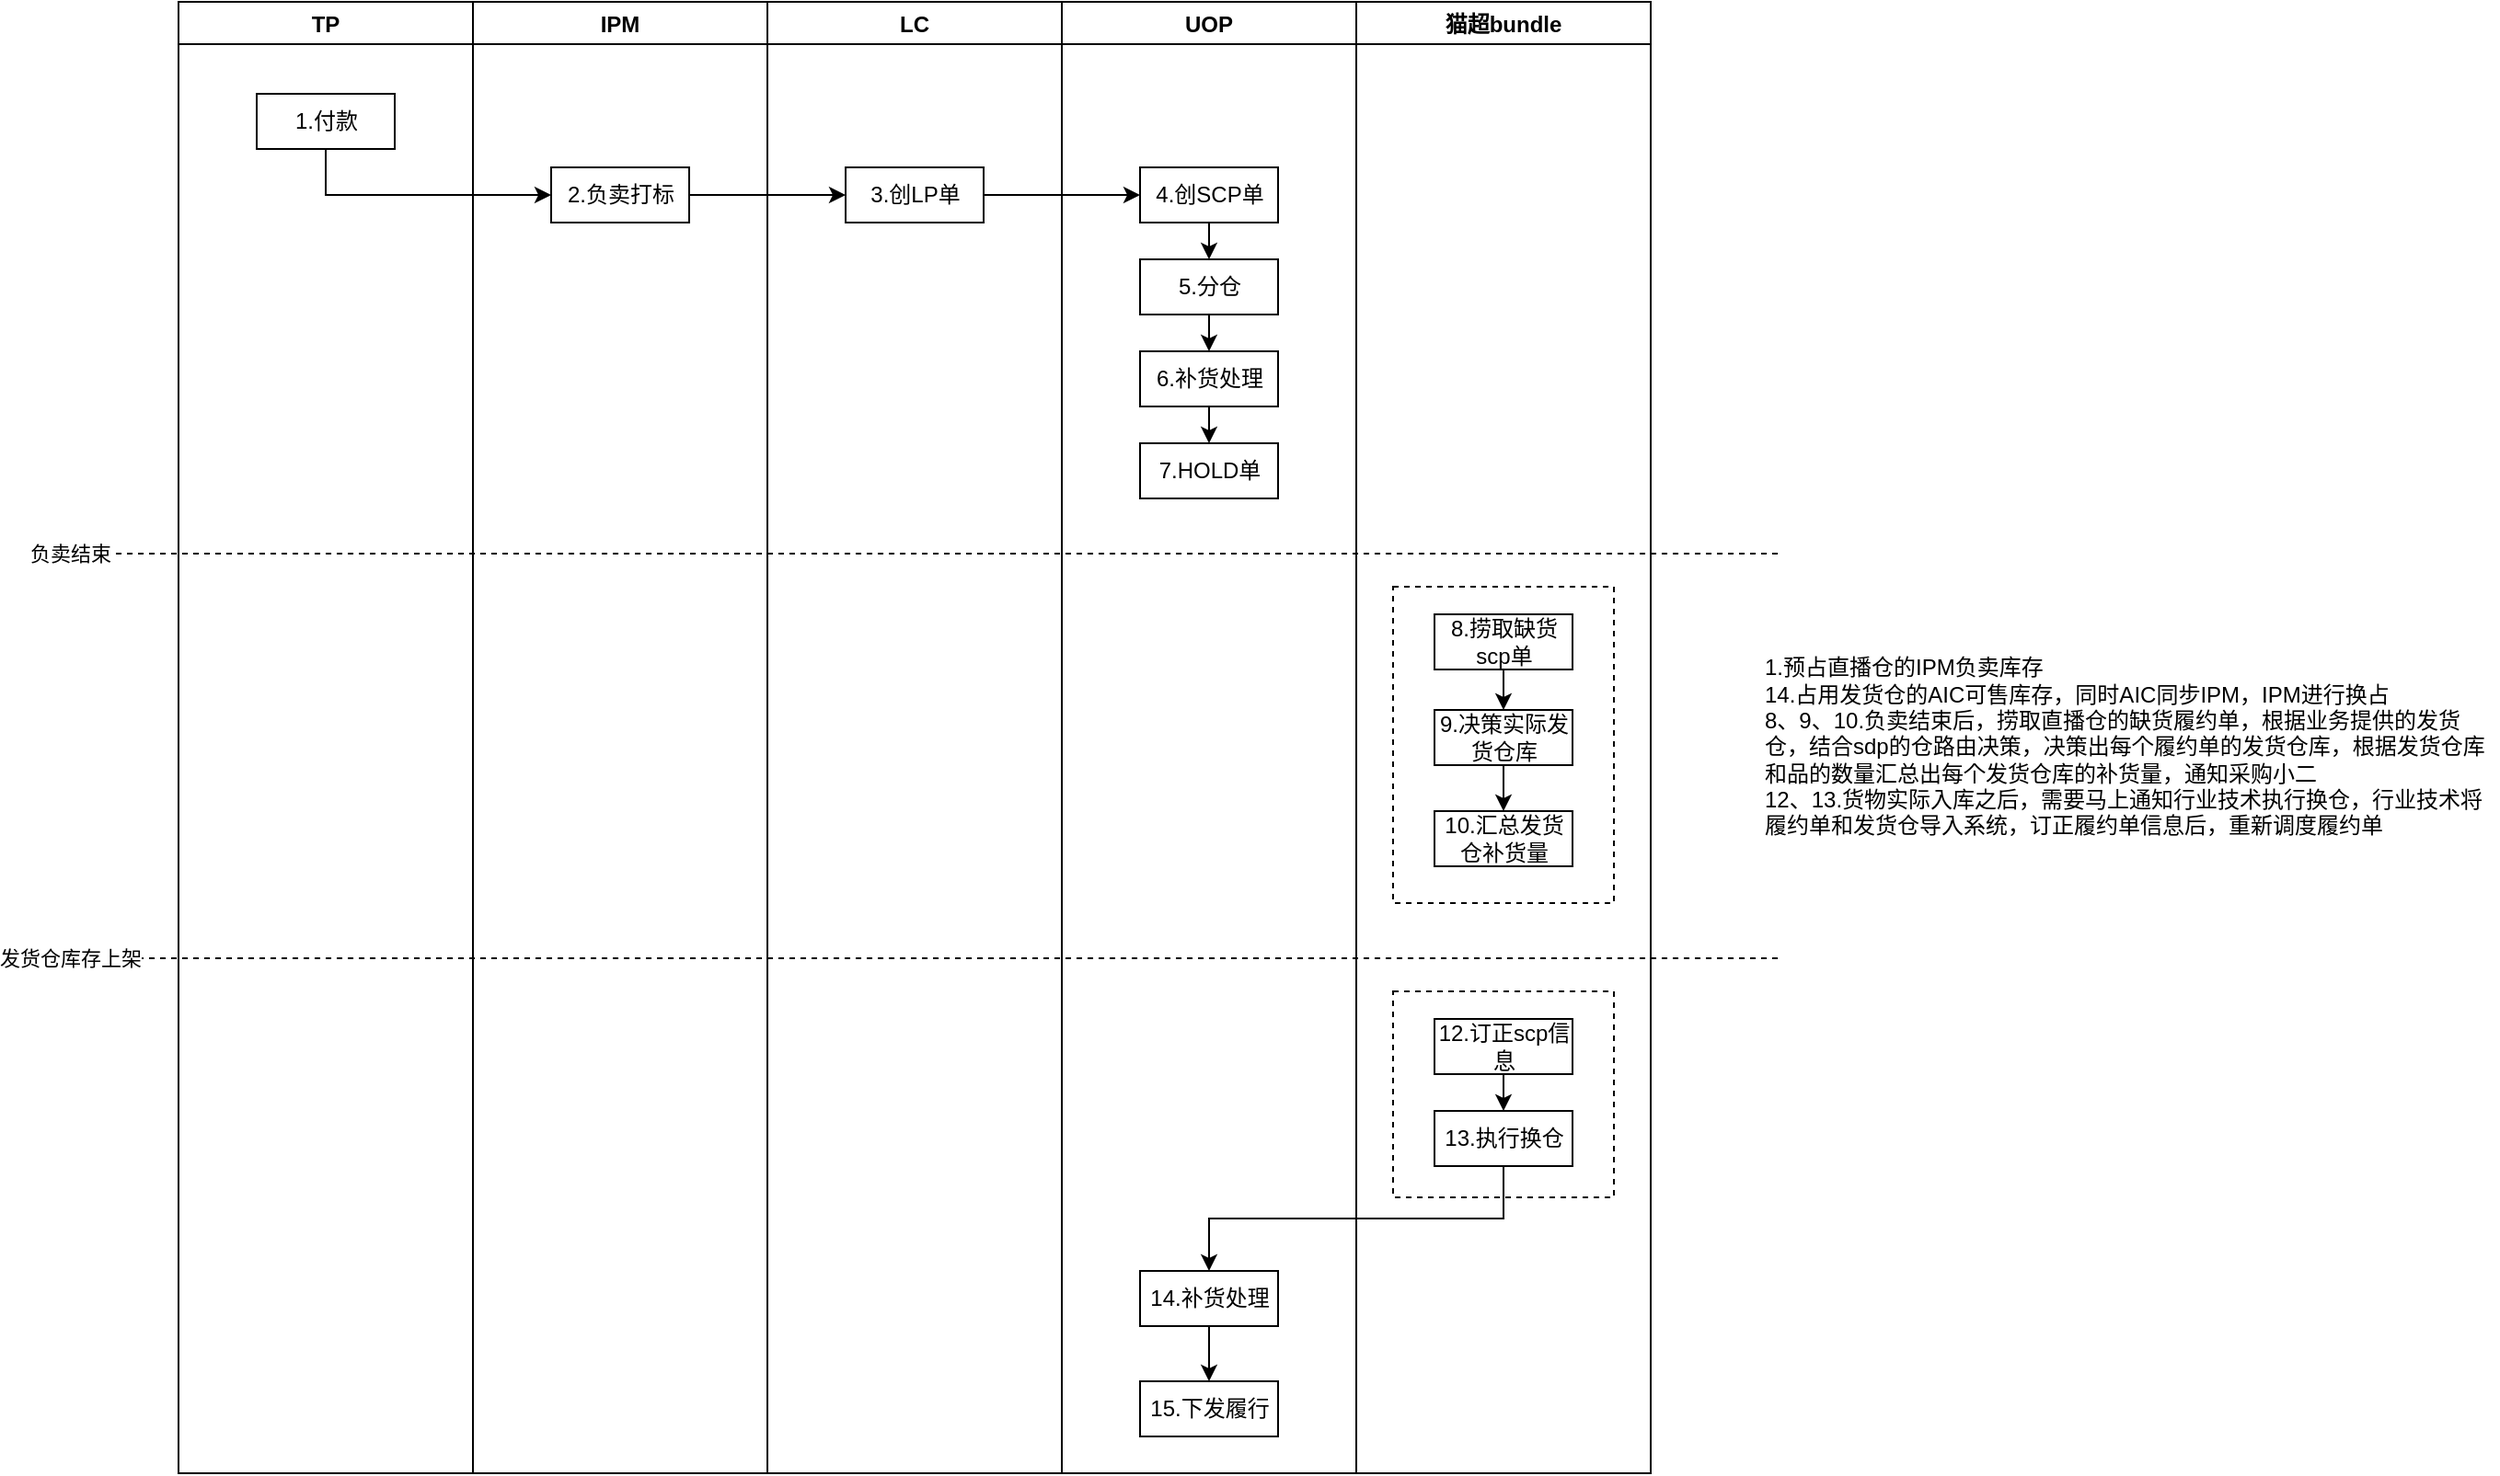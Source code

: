 <mxfile version="16.5.6" type="github">
  <diagram name="Page-1" id="e7e014a7-5840-1c2e-5031-d8a46d1fe8dd">
    <mxGraphModel dx="1298" dy="826" grid="1" gridSize="10" guides="1" tooltips="1" connect="1" arrows="1" fold="1" page="1" pageScale="1" pageWidth="4681" pageHeight="3300" background="none" math="0" shadow="0">
      <root>
        <mxCell id="0" />
        <mxCell id="1" parent="0" />
        <mxCell id="KgOzRK0zYqrNxTZlivyG-42" value="TP" style="swimlane;" vertex="1" parent="1">
          <mxGeometry x="110" y="140" width="160" height="800" as="geometry" />
        </mxCell>
        <mxCell id="KgOzRK0zYqrNxTZlivyG-49" value="1.付款" style="rounded=0;whiteSpace=wrap;html=1;" vertex="1" parent="KgOzRK0zYqrNxTZlivyG-42">
          <mxGeometry x="42.5" y="50" width="75" height="30" as="geometry" />
        </mxCell>
        <mxCell id="KgOzRK0zYqrNxTZlivyG-97" value="" style="endArrow=none;dashed=1;html=1;rounded=0;" edge="1" parent="KgOzRK0zYqrNxTZlivyG-42">
          <mxGeometry width="50" height="50" relative="1" as="geometry">
            <mxPoint x="-70" y="520" as="sourcePoint" />
            <mxPoint x="870" y="520" as="targetPoint" />
          </mxGeometry>
        </mxCell>
        <mxCell id="KgOzRK0zYqrNxTZlivyG-98" value="发货仓库存上架" style="edgeLabel;html=1;align=center;verticalAlign=middle;resizable=0;points=[];" vertex="1" connectable="0" parent="KgOzRK0zYqrNxTZlivyG-97">
          <mxGeometry x="-0.977" relative="1" as="geometry">
            <mxPoint as="offset" />
          </mxGeometry>
        </mxCell>
        <mxCell id="KgOzRK0zYqrNxTZlivyG-45" value="IPM" style="swimlane;startSize=23;" vertex="1" parent="1">
          <mxGeometry x="270" y="140" width="160" height="800" as="geometry" />
        </mxCell>
        <mxCell id="KgOzRK0zYqrNxTZlivyG-52" value="2.负卖打标" style="rounded=0;whiteSpace=wrap;html=1;" vertex="1" parent="KgOzRK0zYqrNxTZlivyG-45">
          <mxGeometry x="42.5" y="90" width="75" height="30" as="geometry" />
        </mxCell>
        <mxCell id="KgOzRK0zYqrNxTZlivyG-46" value="LC" style="swimlane;startSize=23;" vertex="1" parent="1">
          <mxGeometry x="430" y="140" width="160" height="800" as="geometry" />
        </mxCell>
        <mxCell id="KgOzRK0zYqrNxTZlivyG-53" value="3.创LP单" style="rounded=0;whiteSpace=wrap;html=1;" vertex="1" parent="KgOzRK0zYqrNxTZlivyG-46">
          <mxGeometry x="42.5" y="90" width="75" height="30" as="geometry" />
        </mxCell>
        <mxCell id="KgOzRK0zYqrNxTZlivyG-47" value="UOP" style="swimlane;startSize=23;" vertex="1" parent="1">
          <mxGeometry x="590" y="140" width="160" height="800" as="geometry" />
        </mxCell>
        <mxCell id="KgOzRK0zYqrNxTZlivyG-63" style="edgeStyle=orthogonalEdgeStyle;rounded=0;orthogonalLoop=1;jettySize=auto;html=1;exitX=0.5;exitY=1;exitDx=0;exitDy=0;entryX=0.5;entryY=0;entryDx=0;entryDy=0;" edge="1" parent="KgOzRK0zYqrNxTZlivyG-47" source="KgOzRK0zYqrNxTZlivyG-54" target="KgOzRK0zYqrNxTZlivyG-55">
          <mxGeometry relative="1" as="geometry" />
        </mxCell>
        <mxCell id="KgOzRK0zYqrNxTZlivyG-54" value="4.创SCP单" style="rounded=0;whiteSpace=wrap;html=1;" vertex="1" parent="KgOzRK0zYqrNxTZlivyG-47">
          <mxGeometry x="42.5" y="90" width="75" height="30" as="geometry" />
        </mxCell>
        <mxCell id="KgOzRK0zYqrNxTZlivyG-64" style="edgeStyle=orthogonalEdgeStyle;rounded=0;orthogonalLoop=1;jettySize=auto;html=1;exitX=0.5;exitY=1;exitDx=0;exitDy=0;entryX=0.5;entryY=0;entryDx=0;entryDy=0;" edge="1" parent="KgOzRK0zYqrNxTZlivyG-47" source="KgOzRK0zYqrNxTZlivyG-55" target="KgOzRK0zYqrNxTZlivyG-56">
          <mxGeometry relative="1" as="geometry" />
        </mxCell>
        <mxCell id="KgOzRK0zYqrNxTZlivyG-55" value="5.分仓" style="rounded=0;whiteSpace=wrap;html=1;" vertex="1" parent="KgOzRK0zYqrNxTZlivyG-47">
          <mxGeometry x="42.5" y="140" width="75" height="30" as="geometry" />
        </mxCell>
        <mxCell id="KgOzRK0zYqrNxTZlivyG-65" style="edgeStyle=orthogonalEdgeStyle;rounded=0;orthogonalLoop=1;jettySize=auto;html=1;exitX=0.5;exitY=1;exitDx=0;exitDy=0;entryX=0.5;entryY=0;entryDx=0;entryDy=0;" edge="1" parent="KgOzRK0zYqrNxTZlivyG-47" source="KgOzRK0zYqrNxTZlivyG-56" target="KgOzRK0zYqrNxTZlivyG-57">
          <mxGeometry relative="1" as="geometry" />
        </mxCell>
        <mxCell id="KgOzRK0zYqrNxTZlivyG-56" value="6.补货处理" style="rounded=0;whiteSpace=wrap;html=1;" vertex="1" parent="KgOzRK0zYqrNxTZlivyG-47">
          <mxGeometry x="42.5" y="190" width="75" height="30" as="geometry" />
        </mxCell>
        <mxCell id="KgOzRK0zYqrNxTZlivyG-57" value="7.HOLD单" style="rounded=0;whiteSpace=wrap;html=1;" vertex="1" parent="KgOzRK0zYqrNxTZlivyG-47">
          <mxGeometry x="42.5" y="240" width="75" height="30" as="geometry" />
        </mxCell>
        <mxCell id="KgOzRK0zYqrNxTZlivyG-85" style="edgeStyle=orthogonalEdgeStyle;rounded=0;orthogonalLoop=1;jettySize=auto;html=1;exitX=0.5;exitY=1;exitDx=0;exitDy=0;entryX=0.5;entryY=0;entryDx=0;entryDy=0;" edge="1" parent="KgOzRK0zYqrNxTZlivyG-47" source="KgOzRK0zYqrNxTZlivyG-58" target="KgOzRK0zYqrNxTZlivyG-84">
          <mxGeometry relative="1" as="geometry" />
        </mxCell>
        <mxCell id="KgOzRK0zYqrNxTZlivyG-58" value="14.补货处理" style="rounded=0;whiteSpace=wrap;html=1;" vertex="1" parent="KgOzRK0zYqrNxTZlivyG-47">
          <mxGeometry x="42.5" y="690" width="75" height="30" as="geometry" />
        </mxCell>
        <mxCell id="KgOzRK0zYqrNxTZlivyG-84" value="15.下发履行" style="rounded=0;whiteSpace=wrap;html=1;" vertex="1" parent="KgOzRK0zYqrNxTZlivyG-47">
          <mxGeometry x="42.5" y="750" width="75" height="30" as="geometry" />
        </mxCell>
        <mxCell id="KgOzRK0zYqrNxTZlivyG-59" value="猫超bundle" style="swimlane;startSize=23;" vertex="1" parent="1">
          <mxGeometry x="750" y="140" width="160" height="800" as="geometry" />
        </mxCell>
        <mxCell id="KgOzRK0zYqrNxTZlivyG-93" value="" style="rounded=0;whiteSpace=wrap;html=1;dashed=1;" vertex="1" parent="KgOzRK0zYqrNxTZlivyG-59">
          <mxGeometry x="20" y="538" width="120" height="112" as="geometry" />
        </mxCell>
        <mxCell id="KgOzRK0zYqrNxTZlivyG-92" value="" style="rounded=0;whiteSpace=wrap;html=1;dashed=1;" vertex="1" parent="KgOzRK0zYqrNxTZlivyG-59">
          <mxGeometry x="20" y="318" width="120" height="172" as="geometry" />
        </mxCell>
        <mxCell id="KgOzRK0zYqrNxTZlivyG-86" style="edgeStyle=orthogonalEdgeStyle;rounded=0;orthogonalLoop=1;jettySize=auto;html=1;exitX=0.5;exitY=1;exitDx=0;exitDy=0;entryX=0.5;entryY=0;entryDx=0;entryDy=0;" edge="1" parent="KgOzRK0zYqrNxTZlivyG-59" source="KgOzRK0zYqrNxTZlivyG-66" target="KgOzRK0zYqrNxTZlivyG-79">
          <mxGeometry relative="1" as="geometry" />
        </mxCell>
        <mxCell id="KgOzRK0zYqrNxTZlivyG-66" value="8.捞取缺货scp单" style="rounded=0;whiteSpace=wrap;html=1;" vertex="1" parent="KgOzRK0zYqrNxTZlivyG-59">
          <mxGeometry x="42.5" y="333" width="75" height="30" as="geometry" />
        </mxCell>
        <mxCell id="KgOzRK0zYqrNxTZlivyG-88" style="edgeStyle=orthogonalEdgeStyle;rounded=0;orthogonalLoop=1;jettySize=auto;html=1;exitX=0.5;exitY=1;exitDx=0;exitDy=0;entryX=0.5;entryY=0;entryDx=0;entryDy=0;" edge="1" parent="KgOzRK0zYqrNxTZlivyG-59" source="KgOzRK0zYqrNxTZlivyG-67" target="KgOzRK0zYqrNxTZlivyG-82">
          <mxGeometry relative="1" as="geometry" />
        </mxCell>
        <mxCell id="KgOzRK0zYqrNxTZlivyG-67" value="12.订正scp信息" style="rounded=0;whiteSpace=wrap;html=1;" vertex="1" parent="KgOzRK0zYqrNxTZlivyG-59">
          <mxGeometry x="42.5" y="553" width="75" height="30" as="geometry" />
        </mxCell>
        <mxCell id="KgOzRK0zYqrNxTZlivyG-87" style="edgeStyle=orthogonalEdgeStyle;rounded=0;orthogonalLoop=1;jettySize=auto;html=1;exitX=0.5;exitY=1;exitDx=0;exitDy=0;entryX=0.5;entryY=0;entryDx=0;entryDy=0;" edge="1" parent="KgOzRK0zYqrNxTZlivyG-59" source="KgOzRK0zYqrNxTZlivyG-79" target="KgOzRK0zYqrNxTZlivyG-81">
          <mxGeometry relative="1" as="geometry" />
        </mxCell>
        <mxCell id="KgOzRK0zYqrNxTZlivyG-79" value="9.决策实际发货仓库" style="rounded=0;whiteSpace=wrap;html=1;" vertex="1" parent="KgOzRK0zYqrNxTZlivyG-59">
          <mxGeometry x="42.5" y="385" width="75" height="30" as="geometry" />
        </mxCell>
        <mxCell id="KgOzRK0zYqrNxTZlivyG-81" value="10.汇总发货仓补货量" style="rounded=0;whiteSpace=wrap;html=1;" vertex="1" parent="KgOzRK0zYqrNxTZlivyG-59">
          <mxGeometry x="42.5" y="440" width="75" height="30" as="geometry" />
        </mxCell>
        <mxCell id="KgOzRK0zYqrNxTZlivyG-82" value="13.执行换仓" style="rounded=0;whiteSpace=wrap;html=1;" vertex="1" parent="KgOzRK0zYqrNxTZlivyG-59">
          <mxGeometry x="42.5" y="603" width="75" height="30" as="geometry" />
        </mxCell>
        <mxCell id="KgOzRK0zYqrNxTZlivyG-60" style="edgeStyle=orthogonalEdgeStyle;rounded=0;orthogonalLoop=1;jettySize=auto;html=1;exitX=0.5;exitY=1;exitDx=0;exitDy=0;entryX=0;entryY=0.5;entryDx=0;entryDy=0;" edge="1" parent="1" source="KgOzRK0zYqrNxTZlivyG-49" target="KgOzRK0zYqrNxTZlivyG-52">
          <mxGeometry relative="1" as="geometry">
            <mxPoint x="310" y="205" as="targetPoint" />
          </mxGeometry>
        </mxCell>
        <mxCell id="KgOzRK0zYqrNxTZlivyG-61" style="edgeStyle=orthogonalEdgeStyle;rounded=0;orthogonalLoop=1;jettySize=auto;html=1;exitX=1;exitY=0.5;exitDx=0;exitDy=0;entryX=0;entryY=0.5;entryDx=0;entryDy=0;" edge="1" parent="1" source="KgOzRK0zYqrNxTZlivyG-52" target="KgOzRK0zYqrNxTZlivyG-53">
          <mxGeometry relative="1" as="geometry" />
        </mxCell>
        <mxCell id="KgOzRK0zYqrNxTZlivyG-62" style="edgeStyle=orthogonalEdgeStyle;rounded=0;orthogonalLoop=1;jettySize=auto;html=1;exitX=1;exitY=0.5;exitDx=0;exitDy=0;entryX=0;entryY=0.5;entryDx=0;entryDy=0;" edge="1" parent="1" source="KgOzRK0zYqrNxTZlivyG-53" target="KgOzRK0zYqrNxTZlivyG-54">
          <mxGeometry relative="1" as="geometry" />
        </mxCell>
        <mxCell id="KgOzRK0zYqrNxTZlivyG-83" style="edgeStyle=orthogonalEdgeStyle;rounded=0;orthogonalLoop=1;jettySize=auto;html=1;exitX=0.5;exitY=1;exitDx=0;exitDy=0;entryX=0.5;entryY=0;entryDx=0;entryDy=0;" edge="1" parent="1" source="KgOzRK0zYqrNxTZlivyG-82" target="KgOzRK0zYqrNxTZlivyG-58">
          <mxGeometry relative="1" as="geometry" />
        </mxCell>
        <mxCell id="KgOzRK0zYqrNxTZlivyG-94" value="" style="endArrow=none;dashed=1;html=1;rounded=0;" edge="1" parent="1">
          <mxGeometry width="50" height="50" relative="1" as="geometry">
            <mxPoint x="40" y="440" as="sourcePoint" />
            <mxPoint x="980" y="440" as="targetPoint" />
          </mxGeometry>
        </mxCell>
        <mxCell id="KgOzRK0zYqrNxTZlivyG-95" value="负卖结束" style="edgeLabel;html=1;align=center;verticalAlign=middle;resizable=0;points=[];" vertex="1" connectable="0" parent="KgOzRK0zYqrNxTZlivyG-94">
          <mxGeometry x="-0.977" relative="1" as="geometry">
            <mxPoint as="offset" />
          </mxGeometry>
        </mxCell>
        <mxCell id="KgOzRK0zYqrNxTZlivyG-96" value="1.预占直播仓的IPM负卖库存&lt;br&gt;14.占用发货仓的AIC可售库存，同时AIC同步IPM，IPM进行换占&lt;br&gt;8、9、10.负卖结束后，捞取直播仓的缺货履约单，根据业务提供的发货仓，结合sdp的仓路由决策，决策出每个履约单的发货仓库，根据发货仓库和品的数量汇总出每个发货仓库的补货量，通知采购小二&lt;br&gt;12、13.货物实际入库之后，需要马上通知行业技术执行换仓，行业技术将履约单和发货仓导入系统，订正履约单信息后，重新调度履约单&lt;br&gt;" style="text;html=1;strokeColor=none;fillColor=none;align=left;verticalAlign=middle;whiteSpace=wrap;rounded=0;dashed=1;" vertex="1" parent="1">
          <mxGeometry x="970" y="460" width="400" height="170" as="geometry" />
        </mxCell>
      </root>
    </mxGraphModel>
  </diagram>
</mxfile>
